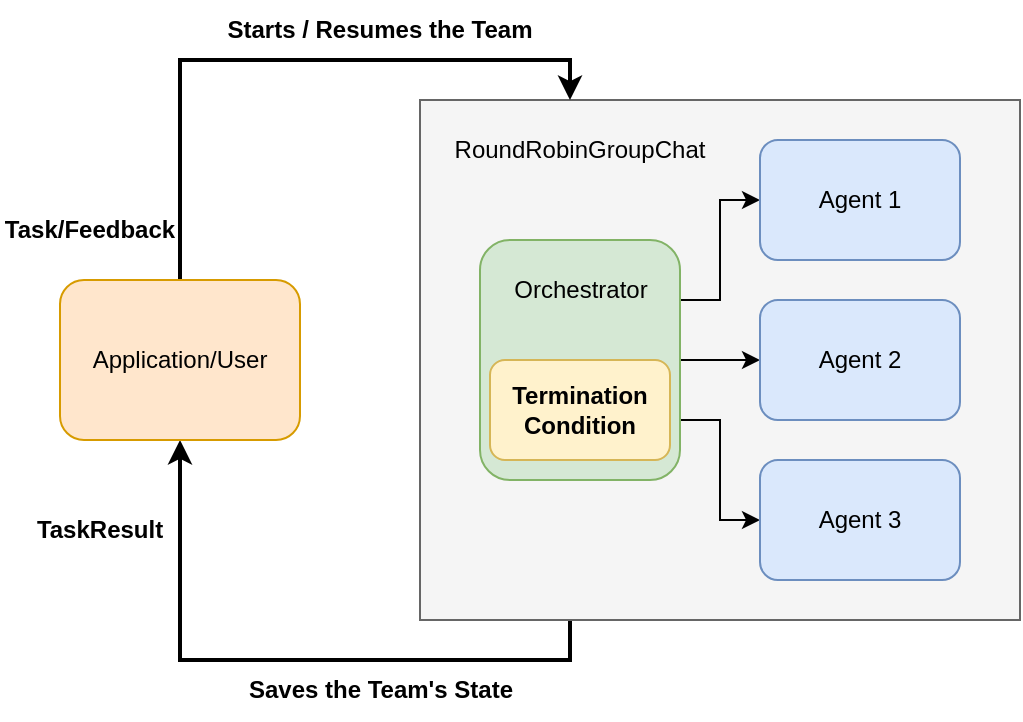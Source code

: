 <mxfile version="24.8.9">
  <diagram id="W6FvA7JMSRd8l6w4kv95" name="Page-1">
    <mxGraphModel dx="1645" dy="1089" grid="1" gridSize="10" guides="1" tooltips="1" connect="1" arrows="1" fold="1" page="1" pageScale="1" pageWidth="850" pageHeight="1100" math="0" shadow="0">
      <root>
        <mxCell id="0" />
        <mxCell id="1" parent="0" />
        <mxCell id="sYyRPZP6EHBJkb5ZCHJR-1" style="edgeStyle=orthogonalEdgeStyle;rounded=0;orthogonalLoop=1;jettySize=auto;html=1;exitX=0.25;exitY=1;exitDx=0;exitDy=0;entryX=0.5;entryY=1;entryDx=0;entryDy=0;fontStyle=0;strokeWidth=2;" parent="1" source="sYyRPZP6EHBJkb5ZCHJR-2" target="sYyRPZP6EHBJkb5ZCHJR-12" edge="1">
          <mxGeometry relative="1" as="geometry" />
        </mxCell>
        <mxCell id="sYyRPZP6EHBJkb5ZCHJR-2" value="" style="rounded=0;whiteSpace=wrap;html=1;fillColor=#f5f5f5;strokeColor=#666666;fontColor=#333333;" parent="1" vertex="1">
          <mxGeometry x="250" y="450" width="300" height="260" as="geometry" />
        </mxCell>
        <mxCell id="sYyRPZP6EHBJkb5ZCHJR-3" style="edgeStyle=orthogonalEdgeStyle;rounded=0;orthogonalLoop=1;jettySize=auto;html=1;exitX=1;exitY=0.25;exitDx=0;exitDy=0;entryX=0;entryY=0.5;entryDx=0;entryDy=0;" parent="1" source="sYyRPZP6EHBJkb5ZCHJR-6" target="sYyRPZP6EHBJkb5ZCHJR-8" edge="1">
          <mxGeometry relative="1" as="geometry" />
        </mxCell>
        <mxCell id="sYyRPZP6EHBJkb5ZCHJR-4" style="edgeStyle=orthogonalEdgeStyle;rounded=0;orthogonalLoop=1;jettySize=auto;html=1;exitX=1;exitY=0.5;exitDx=0;exitDy=0;entryX=0;entryY=0.5;entryDx=0;entryDy=0;" parent="1" source="sYyRPZP6EHBJkb5ZCHJR-6" target="sYyRPZP6EHBJkb5ZCHJR-7" edge="1">
          <mxGeometry relative="1" as="geometry" />
        </mxCell>
        <mxCell id="sYyRPZP6EHBJkb5ZCHJR-5" style="edgeStyle=orthogonalEdgeStyle;rounded=0;orthogonalLoop=1;jettySize=auto;html=1;exitX=1;exitY=0.75;exitDx=0;exitDy=0;entryX=0;entryY=0.5;entryDx=0;entryDy=0;" parent="1" source="sYyRPZP6EHBJkb5ZCHJR-6" target="sYyRPZP6EHBJkb5ZCHJR-9" edge="1">
          <mxGeometry relative="1" as="geometry" />
        </mxCell>
        <mxCell id="sYyRPZP6EHBJkb5ZCHJR-6" value="" style="rounded=1;whiteSpace=wrap;html=1;fillColor=#d5e8d4;strokeColor=#82b366;verticalAlign=middle;" parent="1" vertex="1">
          <mxGeometry x="280" y="520" width="100" height="120" as="geometry" />
        </mxCell>
        <mxCell id="sYyRPZP6EHBJkb5ZCHJR-7" value="Agent 2" style="rounded=1;whiteSpace=wrap;html=1;fillColor=#dae8fc;strokeColor=#6c8ebf;" parent="1" vertex="1">
          <mxGeometry x="420" y="550" width="100" height="60" as="geometry" />
        </mxCell>
        <mxCell id="sYyRPZP6EHBJkb5ZCHJR-8" value="Agent 1" style="rounded=1;whiteSpace=wrap;html=1;fillColor=#dae8fc;strokeColor=#6c8ebf;" parent="1" vertex="1">
          <mxGeometry x="420" y="470" width="100" height="60" as="geometry" />
        </mxCell>
        <mxCell id="sYyRPZP6EHBJkb5ZCHJR-9" value="&lt;div&gt;Agent 3&lt;/div&gt;" style="rounded=1;whiteSpace=wrap;html=1;fillColor=#dae8fc;strokeColor=#6c8ebf;" parent="1" vertex="1">
          <mxGeometry x="420" y="630" width="100" height="60" as="geometry" />
        </mxCell>
        <mxCell id="sYyRPZP6EHBJkb5ZCHJR-10" value="RoundRobinGroupChat" style="text;html=1;align=center;verticalAlign=middle;whiteSpace=wrap;rounded=0;" parent="1" vertex="1">
          <mxGeometry x="255" y="460" width="150" height="30" as="geometry" />
        </mxCell>
        <mxCell id="sYyRPZP6EHBJkb5ZCHJR-11" style="edgeStyle=orthogonalEdgeStyle;rounded=0;orthogonalLoop=1;jettySize=auto;html=1;entryX=0.25;entryY=0;entryDx=0;entryDy=0;exitX=0.5;exitY=0;exitDx=0;exitDy=0;fontStyle=0;strokeWidth=2;" parent="1" source="sYyRPZP6EHBJkb5ZCHJR-12" target="sYyRPZP6EHBJkb5ZCHJR-2" edge="1">
          <mxGeometry relative="1" as="geometry" />
        </mxCell>
        <mxCell id="sYyRPZP6EHBJkb5ZCHJR-12" value="Application/User" style="rounded=1;whiteSpace=wrap;html=1;fillColor=#ffe6cc;strokeColor=#d79b00;" parent="1" vertex="1">
          <mxGeometry x="70" y="540" width="120" height="80" as="geometry" />
        </mxCell>
        <mxCell id="sYyRPZP6EHBJkb5ZCHJR-13" value="Task/Feedback" style="text;html=1;align=center;verticalAlign=middle;whiteSpace=wrap;rounded=0;fontStyle=1" parent="1" vertex="1">
          <mxGeometry x="40" y="500" width="90" height="30" as="geometry" />
        </mxCell>
        <mxCell id="sYyRPZP6EHBJkb5ZCHJR-14" value="TaskResult" style="text;html=1;align=center;verticalAlign=middle;whiteSpace=wrap;rounded=0;fontStyle=1" parent="1" vertex="1">
          <mxGeometry x="60" y="650" width="60" height="30" as="geometry" />
        </mxCell>
        <mxCell id="sYyRPZP6EHBJkb5ZCHJR-15" value="&lt;b&gt;Termination&lt;/b&gt;&lt;div&gt;&lt;b&gt;Condition&lt;/b&gt;&lt;/div&gt;" style="rounded=1;whiteSpace=wrap;html=1;fillColor=#fff2cc;strokeColor=#d6b656;" parent="1" vertex="1">
          <mxGeometry x="285" y="580" width="90" height="50" as="geometry" />
        </mxCell>
        <mxCell id="sYyRPZP6EHBJkb5ZCHJR-16" value="&lt;span style=&quot;text-wrap-mode: wrap;&quot;&gt;Orchestrator&lt;/span&gt;" style="text;html=1;align=center;verticalAlign=middle;resizable=0;points=[];autosize=1;strokeColor=none;fillColor=none;" parent="1" vertex="1">
          <mxGeometry x="285" y="530" width="90" height="30" as="geometry" />
        </mxCell>
        <mxCell id="dF9Xe1aUO8W1j2Y2Youd-1" value="Starts / Resumes the Team" style="text;html=1;align=center;verticalAlign=middle;whiteSpace=wrap;rounded=0;fontStyle=1" vertex="1" parent="1">
          <mxGeometry x="150" y="400" width="160" height="30" as="geometry" />
        </mxCell>
        <mxCell id="dF9Xe1aUO8W1j2Y2Youd-2" value="Saves the Team&#39;s State" style="text;html=1;align=center;verticalAlign=middle;whiteSpace=wrap;rounded=0;fontStyle=1" vertex="1" parent="1">
          <mxGeometry x="162.5" y="730" width="135" height="30" as="geometry" />
        </mxCell>
      </root>
    </mxGraphModel>
  </diagram>
</mxfile>
